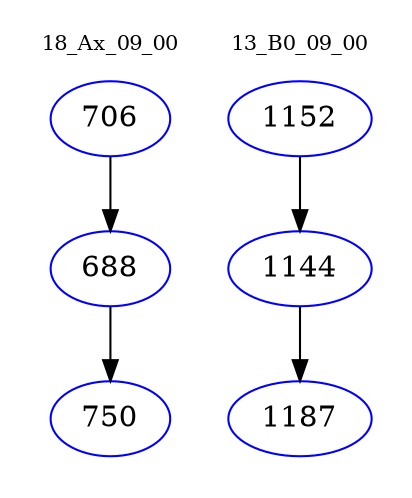 digraph{
subgraph cluster_0 {
color = white
label = "18_Ax_09_00";
fontsize=10;
T0_706 [label="706", color="blue"]
T0_706 -> T0_688 [color="black"]
T0_688 [label="688", color="blue"]
T0_688 -> T0_750 [color="black"]
T0_750 [label="750", color="blue"]
}
subgraph cluster_1 {
color = white
label = "13_B0_09_00";
fontsize=10;
T1_1152 [label="1152", color="blue"]
T1_1152 -> T1_1144 [color="black"]
T1_1144 [label="1144", color="blue"]
T1_1144 -> T1_1187 [color="black"]
T1_1187 [label="1187", color="blue"]
}
}
